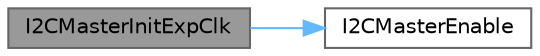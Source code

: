 digraph "I2CMasterInitExpClk"
{
 // LATEX_PDF_SIZE
  bgcolor="transparent";
  edge [fontname=Helvetica,fontsize=10,labelfontname=Helvetica,labelfontsize=10];
  node [fontname=Helvetica,fontsize=10,shape=box,height=0.2,width=0.4];
  rankdir="LR";
  Node1 [id="Node000001",label="I2CMasterInitExpClk",height=0.2,width=0.4,color="gray40", fillcolor="grey60", style="filled", fontcolor="black",tooltip=" "];
  Node1 -> Node2 [id="edge1_Node000001_Node000002",color="steelblue1",style="solid",tooltip=" "];
  Node2 [id="Node000002",label="I2CMasterEnable",height=0.2,width=0.4,color="grey40", fillcolor="white", style="filled",URL="$group__i2c__api.html#ga7effd5a21f10dd5398bc74275de5e29b",tooltip=" "];
}
